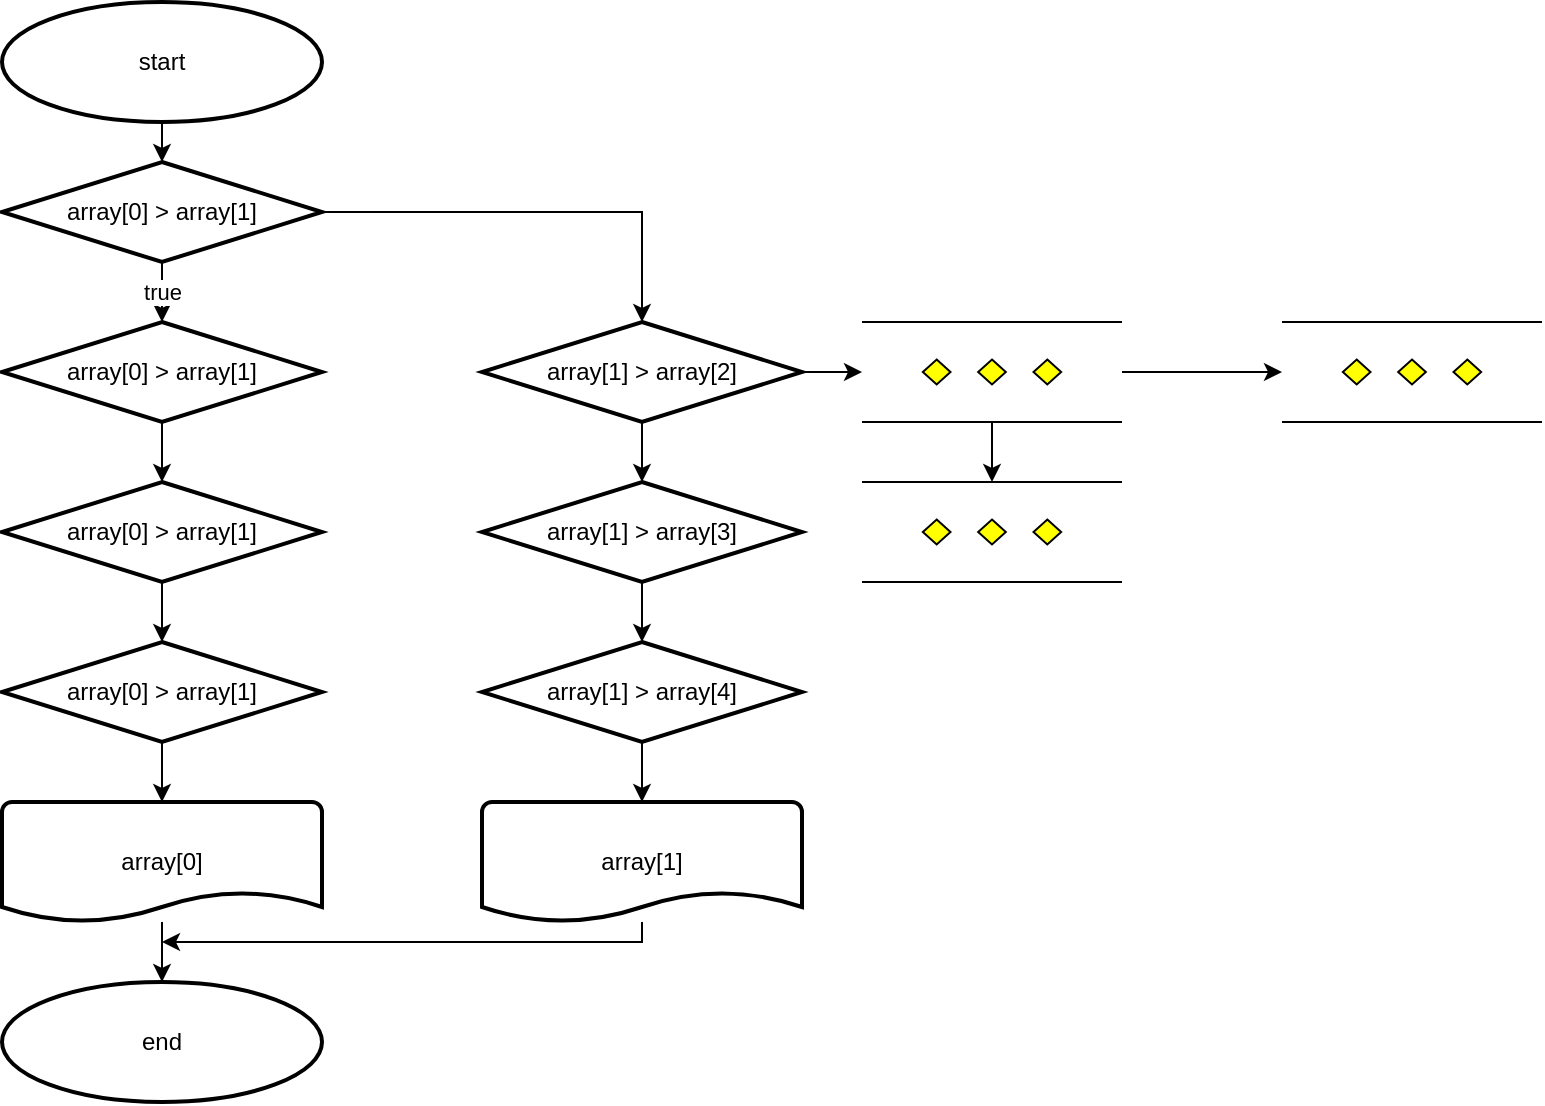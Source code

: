 <mxfile version="19.0.3" type="device"><diagram id="PNSuM3FjUAMRt3nqKg8V" name="Page-1"><mxGraphModel dx="1102" dy="857" grid="1" gridSize="10" guides="1" tooltips="1" connect="1" arrows="1" fold="1" page="1" pageScale="1" pageWidth="850" pageHeight="1100" math="0" shadow="0"><root><mxCell id="0"/><mxCell id="1" parent="0"/><mxCell id="Gram74KT8F0D77B3nwlM-16" style="edgeStyle=orthogonalEdgeStyle;rounded=0;orthogonalLoop=1;jettySize=auto;html=1;exitX=0.5;exitY=1;exitDx=0;exitDy=0;exitPerimeter=0;entryX=0.5;entryY=0;entryDx=0;entryDy=0;entryPerimeter=0;" edge="1" parent="1" source="Gram74KT8F0D77B3nwlM-1" target="Gram74KT8F0D77B3nwlM-2"><mxGeometry relative="1" as="geometry"/></mxCell><mxCell id="Gram74KT8F0D77B3nwlM-1" value="start" style="strokeWidth=2;html=1;shape=mxgraph.flowchart.start_1;whiteSpace=wrap;" vertex="1" parent="1"><mxGeometry x="40" y="20" width="160" height="60" as="geometry"/></mxCell><mxCell id="Gram74KT8F0D77B3nwlM-10" style="edgeStyle=orthogonalEdgeStyle;rounded=0;orthogonalLoop=1;jettySize=auto;html=1;exitX=1;exitY=0.5;exitDx=0;exitDy=0;exitPerimeter=0;" edge="1" parent="1" source="Gram74KT8F0D77B3nwlM-2" target="Gram74KT8F0D77B3nwlM-8"><mxGeometry relative="1" as="geometry"/></mxCell><mxCell id="Gram74KT8F0D77B3nwlM-17" value="true" style="edgeStyle=orthogonalEdgeStyle;rounded=0;orthogonalLoop=1;jettySize=auto;html=1;exitX=0.5;exitY=1;exitDx=0;exitDy=0;exitPerimeter=0;entryX=0.5;entryY=0;entryDx=0;entryDy=0;entryPerimeter=0;" edge="1" parent="1" source="Gram74KT8F0D77B3nwlM-2" target="Gram74KT8F0D77B3nwlM-3"><mxGeometry relative="1" as="geometry"/></mxCell><mxCell id="Gram74KT8F0D77B3nwlM-2" value="array[0] &amp;gt; array[1]" style="strokeWidth=2;html=1;shape=mxgraph.flowchart.decision;whiteSpace=wrap;" vertex="1" parent="1"><mxGeometry x="40" y="100" width="160" height="50" as="geometry"/></mxCell><mxCell id="Gram74KT8F0D77B3nwlM-18" style="edgeStyle=orthogonalEdgeStyle;rounded=0;orthogonalLoop=1;jettySize=auto;html=1;exitX=0.5;exitY=1;exitDx=0;exitDy=0;exitPerimeter=0;entryX=0.5;entryY=0;entryDx=0;entryDy=0;entryPerimeter=0;" edge="1" parent="1" source="Gram74KT8F0D77B3nwlM-3" target="Gram74KT8F0D77B3nwlM-4"><mxGeometry relative="1" as="geometry"/></mxCell><mxCell id="Gram74KT8F0D77B3nwlM-3" value="array[0] &amp;gt; array[1]" style="strokeWidth=2;html=1;shape=mxgraph.flowchart.decision;whiteSpace=wrap;" vertex="1" parent="1"><mxGeometry x="40" y="180" width="160" height="50" as="geometry"/></mxCell><mxCell id="Gram74KT8F0D77B3nwlM-19" style="edgeStyle=orthogonalEdgeStyle;rounded=0;orthogonalLoop=1;jettySize=auto;html=1;exitX=0.5;exitY=1;exitDx=0;exitDy=0;exitPerimeter=0;entryX=0.5;entryY=0;entryDx=0;entryDy=0;entryPerimeter=0;" edge="1" parent="1" source="Gram74KT8F0D77B3nwlM-4" target="Gram74KT8F0D77B3nwlM-5"><mxGeometry relative="1" as="geometry"/></mxCell><mxCell id="Gram74KT8F0D77B3nwlM-4" value="array[0] &amp;gt; array[1]" style="strokeWidth=2;html=1;shape=mxgraph.flowchart.decision;whiteSpace=wrap;" vertex="1" parent="1"><mxGeometry x="40" y="260" width="160" height="50" as="geometry"/></mxCell><mxCell id="Gram74KT8F0D77B3nwlM-20" style="edgeStyle=orthogonalEdgeStyle;rounded=0;orthogonalLoop=1;jettySize=auto;html=1;exitX=0.5;exitY=1;exitDx=0;exitDy=0;exitPerimeter=0;entryX=0.5;entryY=0;entryDx=0;entryDy=0;entryPerimeter=0;" edge="1" parent="1" source="Gram74KT8F0D77B3nwlM-5" target="Gram74KT8F0D77B3nwlM-6"><mxGeometry relative="1" as="geometry"/></mxCell><mxCell id="Gram74KT8F0D77B3nwlM-5" value="array[0] &amp;gt; array[1]" style="strokeWidth=2;html=1;shape=mxgraph.flowchart.decision;whiteSpace=wrap;" vertex="1" parent="1"><mxGeometry x="40" y="340" width="160" height="50" as="geometry"/></mxCell><mxCell id="Gram74KT8F0D77B3nwlM-21" value="" style="edgeStyle=orthogonalEdgeStyle;rounded=0;orthogonalLoop=1;jettySize=auto;html=1;" edge="1" parent="1" source="Gram74KT8F0D77B3nwlM-6" target="Gram74KT8F0D77B3nwlM-7"><mxGeometry relative="1" as="geometry"/></mxCell><mxCell id="Gram74KT8F0D77B3nwlM-6" value="array[0]" style="strokeWidth=2;html=1;shape=mxgraph.flowchart.document2;whiteSpace=wrap;size=0.25;" vertex="1" parent="1"><mxGeometry x="40" y="420" width="160" height="60" as="geometry"/></mxCell><mxCell id="Gram74KT8F0D77B3nwlM-7" value="end" style="strokeWidth=2;html=1;shape=mxgraph.flowchart.start_1;whiteSpace=wrap;" vertex="1" parent="1"><mxGeometry x="40" y="510" width="160" height="60" as="geometry"/></mxCell><mxCell id="Gram74KT8F0D77B3nwlM-12" value="" style="edgeStyle=orthogonalEdgeStyle;rounded=0;orthogonalLoop=1;jettySize=auto;html=1;" edge="1" parent="1" source="Gram74KT8F0D77B3nwlM-8" target="Gram74KT8F0D77B3nwlM-11"><mxGeometry relative="1" as="geometry"/></mxCell><mxCell id="Gram74KT8F0D77B3nwlM-26" style="edgeStyle=orthogonalEdgeStyle;rounded=0;orthogonalLoop=1;jettySize=auto;html=1;entryX=0;entryY=0.5;entryDx=0;entryDy=0;entryPerimeter=0;" edge="1" parent="1" source="Gram74KT8F0D77B3nwlM-8" target="Gram74KT8F0D77B3nwlM-24"><mxGeometry relative="1" as="geometry"/></mxCell><mxCell id="Gram74KT8F0D77B3nwlM-8" value="array[1] &amp;gt; array[2]" style="strokeWidth=2;html=1;shape=mxgraph.flowchart.decision;whiteSpace=wrap;" vertex="1" parent="1"><mxGeometry x="280" y="180" width="160" height="50" as="geometry"/></mxCell><mxCell id="Gram74KT8F0D77B3nwlM-14" value="" style="edgeStyle=orthogonalEdgeStyle;rounded=0;orthogonalLoop=1;jettySize=auto;html=1;" edge="1" parent="1" source="Gram74KT8F0D77B3nwlM-11" target="Gram74KT8F0D77B3nwlM-13"><mxGeometry relative="1" as="geometry"/></mxCell><mxCell id="Gram74KT8F0D77B3nwlM-11" value="array[1] &amp;gt; array[3]" style="strokeWidth=2;html=1;shape=mxgraph.flowchart.decision;whiteSpace=wrap;" vertex="1" parent="1"><mxGeometry x="280" y="260" width="160" height="50" as="geometry"/></mxCell><mxCell id="Gram74KT8F0D77B3nwlM-31" style="edgeStyle=orthogonalEdgeStyle;rounded=0;orthogonalLoop=1;jettySize=auto;html=1;exitX=0.5;exitY=1;exitDx=0;exitDy=0;exitPerimeter=0;entryX=0.5;entryY=0;entryDx=0;entryDy=0;entryPerimeter=0;" edge="1" parent="1" source="Gram74KT8F0D77B3nwlM-13" target="Gram74KT8F0D77B3nwlM-15"><mxGeometry relative="1" as="geometry"/></mxCell><mxCell id="Gram74KT8F0D77B3nwlM-13" value="array[1] &amp;gt; array[4]" style="strokeWidth=2;html=1;shape=mxgraph.flowchart.decision;whiteSpace=wrap;" vertex="1" parent="1"><mxGeometry x="280" y="340" width="160" height="50" as="geometry"/></mxCell><mxCell id="Gram74KT8F0D77B3nwlM-23" style="edgeStyle=orthogonalEdgeStyle;rounded=0;orthogonalLoop=1;jettySize=auto;html=1;" edge="1" parent="1" source="Gram74KT8F0D77B3nwlM-15"><mxGeometry relative="1" as="geometry"><mxPoint x="120" y="490" as="targetPoint"/><Array as="points"><mxPoint x="360" y="490"/></Array></mxGeometry></mxCell><mxCell id="Gram74KT8F0D77B3nwlM-15" value="array[1]" style="strokeWidth=2;html=1;shape=mxgraph.flowchart.document2;whiteSpace=wrap;size=0.25;" vertex="1" parent="1"><mxGeometry x="280" y="420" width="160" height="60" as="geometry"/></mxCell><mxCell id="Gram74KT8F0D77B3nwlM-28" value="" style="edgeStyle=orthogonalEdgeStyle;rounded=0;orthogonalLoop=1;jettySize=auto;html=1;" edge="1" parent="1" source="Gram74KT8F0D77B3nwlM-24" target="Gram74KT8F0D77B3nwlM-27"><mxGeometry relative="1" as="geometry"/></mxCell><mxCell id="Gram74KT8F0D77B3nwlM-30" value="" style="edgeStyle=orthogonalEdgeStyle;rounded=0;orthogonalLoop=1;jettySize=auto;html=1;" edge="1" parent="1" source="Gram74KT8F0D77B3nwlM-24" target="Gram74KT8F0D77B3nwlM-29"><mxGeometry relative="1" as="geometry"/></mxCell><mxCell id="Gram74KT8F0D77B3nwlM-24" value="" style="verticalLabelPosition=bottom;verticalAlign=top;html=1;shape=mxgraph.flowchart.parallel_mode;pointerEvents=1" vertex="1" parent="1"><mxGeometry x="470" y="180" width="130" height="50" as="geometry"/></mxCell><mxCell id="Gram74KT8F0D77B3nwlM-27" value="" style="verticalLabelPosition=bottom;verticalAlign=top;html=1;shape=mxgraph.flowchart.parallel_mode;pointerEvents=1" vertex="1" parent="1"><mxGeometry x="680" y="180" width="130" height="50" as="geometry"/></mxCell><mxCell id="Gram74KT8F0D77B3nwlM-29" value="" style="verticalLabelPosition=bottom;verticalAlign=top;html=1;shape=mxgraph.flowchart.parallel_mode;pointerEvents=1" vertex="1" parent="1"><mxGeometry x="470" y="260" width="130" height="50" as="geometry"/></mxCell></root></mxGraphModel></diagram></mxfile>
